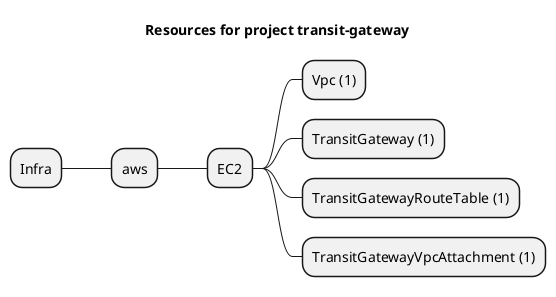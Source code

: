 @startmindmap
title Resources for project transit-gateway
skinparam monochrome true
+ Infra
++ aws
+++ EC2
++++ Vpc (1)
++++ TransitGateway (1)
++++ TransitGatewayRouteTable (1)
++++ TransitGatewayVpcAttachment (1)
@endmindmap